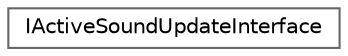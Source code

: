 digraph "Graphical Class Hierarchy"
{
 // INTERACTIVE_SVG=YES
 // LATEX_PDF_SIZE
  bgcolor="transparent";
  edge [fontname=Helvetica,fontsize=10,labelfontname=Helvetica,labelfontsize=10];
  node [fontname=Helvetica,fontsize=10,shape=box,height=0.2,width=0.4];
  rankdir="LR";
  Node0 [id="Node000000",label="IActiveSoundUpdateInterface",height=0.2,width=0.4,color="grey40", fillcolor="white", style="filled",URL="$d9/dc5/classIActiveSoundUpdateInterface.html",tooltip="Interface for modifying active sounds during their update."];
}
